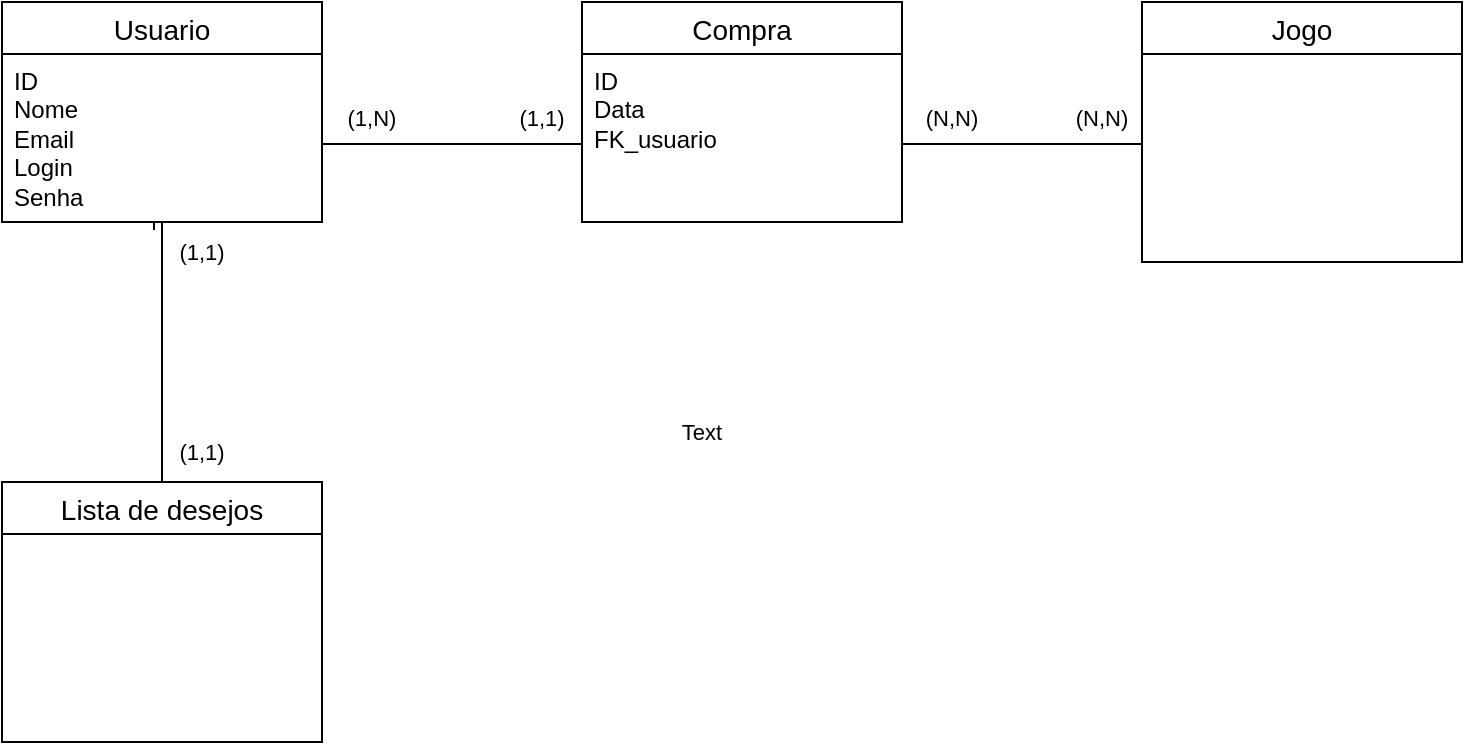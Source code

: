 <mxfile version="21.5.2" type="github">
  <diagram name="Página-1" id="LYa6vVmkQ6kkYleELkHt">
    <mxGraphModel dx="880" dy="484" grid="1" gridSize="10" guides="1" tooltips="1" connect="1" arrows="1" fold="1" page="1" pageScale="1" pageWidth="827" pageHeight="1169" math="0" shadow="0">
      <root>
        <mxCell id="0" />
        <mxCell id="1" parent="0" />
        <mxCell id="S2bd-8xSc3iq0MVG18dw-1" value="Jogo" style="swimlane;fontStyle=0;childLayout=stackLayout;horizontal=1;startSize=26;horizontalStack=0;resizeParent=1;resizeParentMax=0;resizeLast=0;collapsible=1;marginBottom=0;align=center;fontSize=14;" vertex="1" parent="1">
          <mxGeometry x="630" y="40" width="160" height="130" as="geometry" />
        </mxCell>
        <mxCell id="S2bd-8xSc3iq0MVG18dw-5" value="Compra" style="swimlane;fontStyle=0;childLayout=stackLayout;horizontal=1;startSize=26;horizontalStack=0;resizeParent=1;resizeParentMax=0;resizeLast=0;collapsible=1;marginBottom=0;align=center;fontSize=14;" vertex="1" parent="1">
          <mxGeometry x="350" y="40" width="160" height="110" as="geometry" />
        </mxCell>
        <mxCell id="S2bd-8xSc3iq0MVG18dw-38" value="ID&lt;br&gt;Data&lt;br&gt;FK_usuario&lt;br&gt;&lt;br&gt;&lt;br&gt;" style="text;strokeColor=none;fillColor=none;spacingLeft=4;spacingRight=4;overflow=hidden;rotatable=0;points=[[0,0.5],[1,0.5]];portConstraint=eastwest;fontSize=12;whiteSpace=wrap;html=1;" vertex="1" parent="S2bd-8xSc3iq0MVG18dw-5">
          <mxGeometry y="26" width="160" height="84" as="geometry" />
        </mxCell>
        <mxCell id="S2bd-8xSc3iq0MVG18dw-11" value="Usuario" style="swimlane;fontStyle=0;childLayout=stackLayout;horizontal=1;startSize=26;horizontalStack=0;resizeParent=1;resizeParentMax=0;resizeLast=0;collapsible=1;marginBottom=0;align=center;fontSize=14;" vertex="1" parent="1">
          <mxGeometry x="60" y="40" width="160" height="110" as="geometry" />
        </mxCell>
        <mxCell id="S2bd-8xSc3iq0MVG18dw-12" value="ID&lt;br&gt;Nome&lt;br&gt;Email&lt;br&gt;Login&lt;br&gt;Senha" style="text;strokeColor=none;fillColor=none;spacingLeft=4;spacingRight=4;overflow=hidden;rotatable=0;points=[[0,0.5],[1,0.5]];portConstraint=eastwest;fontSize=12;whiteSpace=wrap;html=1;" vertex="1" parent="S2bd-8xSc3iq0MVG18dw-11">
          <mxGeometry y="26" width="160" height="84" as="geometry" />
        </mxCell>
        <mxCell id="S2bd-8xSc3iq0MVG18dw-36" style="edgeStyle=orthogonalEdgeStyle;shape=connector;rounded=0;orthogonalLoop=1;jettySize=auto;html=1;exitX=0.5;exitY=0;exitDx=0;exitDy=0;entryX=0.475;entryY=1.048;entryDx=0;entryDy=0;entryPerimeter=0;labelBackgroundColor=default;strokeColor=default;fontFamily=Helvetica;fontSize=11;fontColor=default;endArrow=none;endFill=0;" edge="1" parent="1" source="S2bd-8xSc3iq0MVG18dw-15" target="S2bd-8xSc3iq0MVG18dw-12">
          <mxGeometry relative="1" as="geometry">
            <Array as="points">
              <mxPoint x="140" y="150" />
              <mxPoint x="136" y="150" />
            </Array>
          </mxGeometry>
        </mxCell>
        <mxCell id="S2bd-8xSc3iq0MVG18dw-15" value="Lista de desejos" style="swimlane;fontStyle=0;childLayout=stackLayout;horizontal=1;startSize=26;horizontalStack=0;resizeParent=1;resizeParentMax=0;resizeLast=0;collapsible=1;marginBottom=0;align=center;fontSize=14;" vertex="1" parent="1">
          <mxGeometry x="60" y="280" width="160" height="130" as="geometry" />
        </mxCell>
        <mxCell id="S2bd-8xSc3iq0MVG18dw-19" style="edgeStyle=orthogonalEdgeStyle;rounded=0;orthogonalLoop=1;jettySize=auto;html=1;exitX=1;exitY=0.5;exitDx=0;exitDy=0;entryX=0;entryY=0.5;entryDx=0;entryDy=0;endArrow=none;endFill=0;" edge="1" parent="1">
          <mxGeometry relative="1" as="geometry">
            <mxPoint x="220" y="111" as="sourcePoint" />
            <mxPoint x="350" y="111" as="targetPoint" />
          </mxGeometry>
        </mxCell>
        <mxCell id="S2bd-8xSc3iq0MVG18dw-20" style="edgeStyle=orthogonalEdgeStyle;shape=connector;rounded=0;orthogonalLoop=1;jettySize=auto;html=1;exitX=1;exitY=0.5;exitDx=0;exitDy=0;labelBackgroundColor=default;strokeColor=default;fontFamily=Helvetica;fontSize=11;fontColor=default;endArrow=none;endFill=0;" edge="1" parent="1">
          <mxGeometry relative="1" as="geometry">
            <mxPoint x="510" y="111" as="sourcePoint" />
            <mxPoint x="630" y="111" as="targetPoint" />
          </mxGeometry>
        </mxCell>
        <mxCell id="S2bd-8xSc3iq0MVG18dw-22" value="(1,N)" style="text;html=1;strokeColor=none;fillColor=none;align=center;verticalAlign=middle;whiteSpace=wrap;rounded=0;fontSize=11;fontFamily=Helvetica;fontColor=default;" vertex="1" parent="1">
          <mxGeometry x="200" y="63" width="90" height="70" as="geometry" />
        </mxCell>
        <mxCell id="S2bd-8xSc3iq0MVG18dw-25" value="(1,1)" style="text;html=1;strokeColor=none;fillColor=none;align=center;verticalAlign=middle;whiteSpace=wrap;rounded=0;fontSize=11;fontFamily=Helvetica;fontColor=default;" vertex="1" parent="1">
          <mxGeometry x="290" y="73" width="80" height="50" as="geometry" />
        </mxCell>
        <mxCell id="S2bd-8xSc3iq0MVG18dw-28" value="(N,N)" style="text;html=1;strokeColor=none;fillColor=none;align=center;verticalAlign=middle;whiteSpace=wrap;rounded=0;fontSize=11;fontFamily=Helvetica;fontColor=default;" vertex="1" parent="1">
          <mxGeometry x="490" y="83" width="90" height="30" as="geometry" />
        </mxCell>
        <mxCell id="S2bd-8xSc3iq0MVG18dw-29" value="(N,N)" style="text;html=1;strokeColor=none;fillColor=none;align=center;verticalAlign=middle;whiteSpace=wrap;rounded=0;fontSize=11;fontFamily=Helvetica;fontColor=default;" vertex="1" parent="1">
          <mxGeometry x="570" y="83" width="80" height="30" as="geometry" />
        </mxCell>
        <mxCell id="S2bd-8xSc3iq0MVG18dw-31" value="(1,1)" style="text;html=1;strokeColor=none;fillColor=none;align=center;verticalAlign=middle;whiteSpace=wrap;rounded=0;fontSize=11;fontFamily=Helvetica;fontColor=default;" vertex="1" parent="1">
          <mxGeometry x="130" y="250" width="60" height="30" as="geometry" />
        </mxCell>
        <mxCell id="S2bd-8xSc3iq0MVG18dw-32" value="(1,1)" style="text;html=1;strokeColor=none;fillColor=none;align=center;verticalAlign=middle;whiteSpace=wrap;rounded=0;fontSize=11;fontFamily=Helvetica;fontColor=default;" vertex="1" parent="1">
          <mxGeometry x="130" y="150" width="60" height="30" as="geometry" />
        </mxCell>
        <mxCell id="S2bd-8xSc3iq0MVG18dw-35" value="Text" style="text;html=1;strokeColor=none;fillColor=none;align=center;verticalAlign=middle;whiteSpace=wrap;rounded=0;fontSize=11;fontFamily=Helvetica;fontColor=default;" vertex="1" parent="1">
          <mxGeometry x="380" y="240" width="60" height="30" as="geometry" />
        </mxCell>
      </root>
    </mxGraphModel>
  </diagram>
</mxfile>
